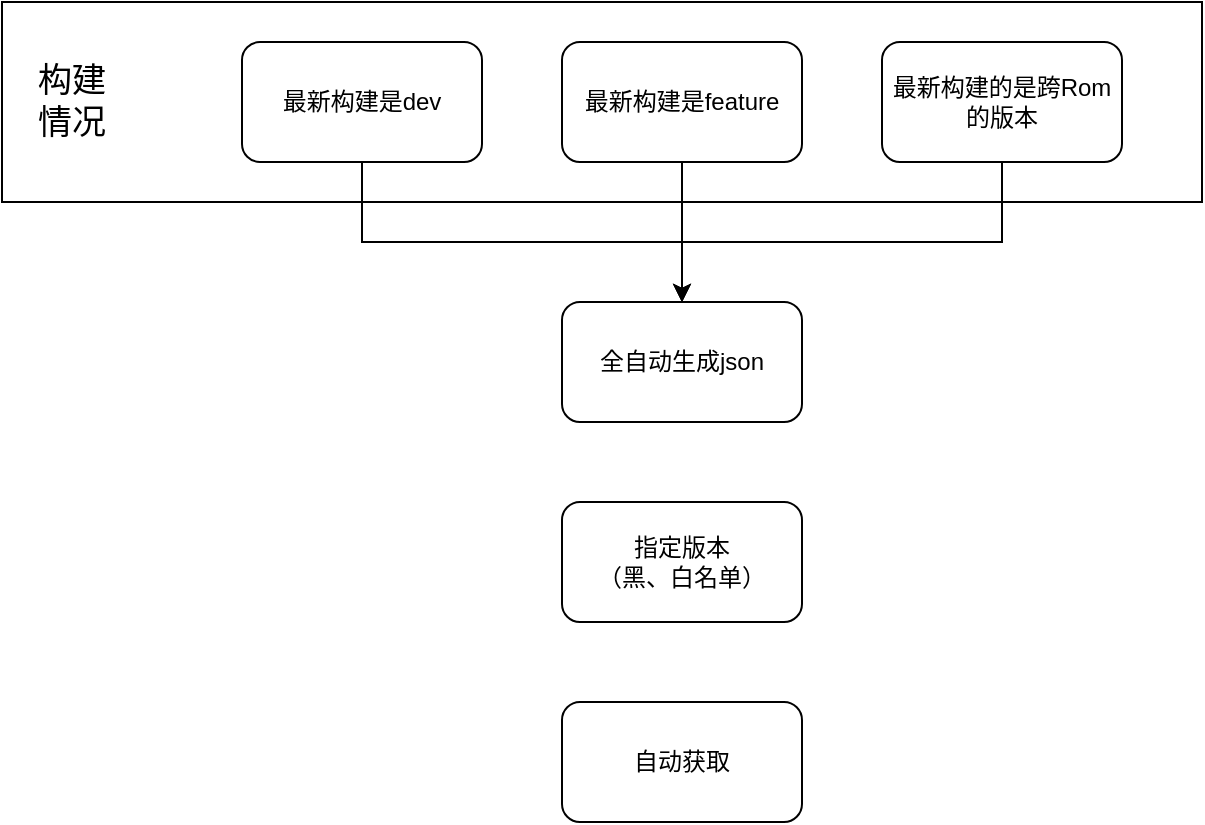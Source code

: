 <mxfile version="12.4.3" type="github" pages="1">
  <diagram id="FAg1cW05P3NnOw4gdnMJ" name="Page-1">
    <mxGraphModel dx="909" dy="507" grid="1" gridSize="10" guides="1" tooltips="1" connect="1" arrows="1" fold="1" page="1" pageScale="1" pageWidth="827" pageHeight="1169" math="0" shadow="0">
      <root>
        <mxCell id="0"/>
        <mxCell id="1" parent="0"/>
        <mxCell id="vgUbjpSqmQ3m78ZxgBPh-3" value="" style="rounded=0;whiteSpace=wrap;html=1;" vertex="1" parent="1">
          <mxGeometry x="30" y="160" width="600" height="100" as="geometry"/>
        </mxCell>
        <mxCell id="vgUbjpSqmQ3m78ZxgBPh-6" value="" style="edgeStyle=orthogonalEdgeStyle;rounded=0;orthogonalLoop=1;jettySize=auto;html=1;entryX=0.5;entryY=0;entryDx=0;entryDy=0;exitX=0.5;exitY=1;exitDx=0;exitDy=0;" edge="1" parent="1" source="HkO8PeexPBnHm8WG3Wcb-1" target="vgUbjpSqmQ3m78ZxgBPh-4">
          <mxGeometry relative="1" as="geometry">
            <Array as="points">
              <mxPoint x="210" y="280"/>
              <mxPoint x="370" y="280"/>
            </Array>
          </mxGeometry>
        </mxCell>
        <mxCell id="HkO8PeexPBnHm8WG3Wcb-1" value="最新构建是dev" style="rounded=1;whiteSpace=wrap;html=1;" parent="1" vertex="1">
          <mxGeometry x="150" y="180" width="120" height="60" as="geometry"/>
        </mxCell>
        <mxCell id="vgUbjpSqmQ3m78ZxgBPh-7" value="" style="edgeStyle=orthogonalEdgeStyle;rounded=0;orthogonalLoop=1;jettySize=auto;html=1;" edge="1" parent="1" source="vgUbjpSqmQ3m78ZxgBPh-1" target="vgUbjpSqmQ3m78ZxgBPh-4">
          <mxGeometry relative="1" as="geometry"/>
        </mxCell>
        <mxCell id="vgUbjpSqmQ3m78ZxgBPh-1" value="最新构建是feature" style="rounded=1;whiteSpace=wrap;html=1;" vertex="1" parent="1">
          <mxGeometry x="310" y="180" width="120" height="60" as="geometry"/>
        </mxCell>
        <mxCell id="vgUbjpSqmQ3m78ZxgBPh-9" value="" style="edgeStyle=orthogonalEdgeStyle;rounded=0;orthogonalLoop=1;jettySize=auto;html=1;exitX=0.5;exitY=1;exitDx=0;exitDy=0;entryX=0.5;entryY=0;entryDx=0;entryDy=0;" edge="1" parent="1" source="vgUbjpSqmQ3m78ZxgBPh-2" target="vgUbjpSqmQ3m78ZxgBPh-4">
          <mxGeometry relative="1" as="geometry">
            <mxPoint x="370" y="300" as="targetPoint"/>
            <Array as="points">
              <mxPoint x="530" y="280"/>
              <mxPoint x="370" y="280"/>
            </Array>
          </mxGeometry>
        </mxCell>
        <mxCell id="vgUbjpSqmQ3m78ZxgBPh-2" value="最新构建的是跨Rom的版本" style="rounded=1;whiteSpace=wrap;html=1;" vertex="1" parent="1">
          <mxGeometry x="470" y="180" width="120" height="60" as="geometry"/>
        </mxCell>
        <mxCell id="vgUbjpSqmQ3m78ZxgBPh-4" value="全自动生成json" style="rounded=1;whiteSpace=wrap;html=1;" vertex="1" parent="1">
          <mxGeometry x="310" y="310" width="120" height="60" as="geometry"/>
        </mxCell>
        <mxCell id="vgUbjpSqmQ3m78ZxgBPh-5" value="指定版本&lt;br&gt;（黑、白名单）" style="rounded=1;whiteSpace=wrap;html=1;" vertex="1" parent="1">
          <mxGeometry x="310" y="410" width="120" height="60" as="geometry"/>
        </mxCell>
        <mxCell id="vgUbjpSqmQ3m78ZxgBPh-13" value="构建情况" style="text;html=1;strokeColor=none;fillColor=none;align=center;verticalAlign=middle;whiteSpace=wrap;rounded=0;fontSize=17;" vertex="1" parent="1">
          <mxGeometry x="40" y="195" width="50" height="30" as="geometry"/>
        </mxCell>
        <mxCell id="vgUbjpSqmQ3m78ZxgBPh-16" value="自动获取" style="rounded=1;whiteSpace=wrap;html=1;" vertex="1" parent="1">
          <mxGeometry x="310" y="510" width="120" height="60" as="geometry"/>
        </mxCell>
      </root>
    </mxGraphModel>
  </diagram>
</mxfile>
